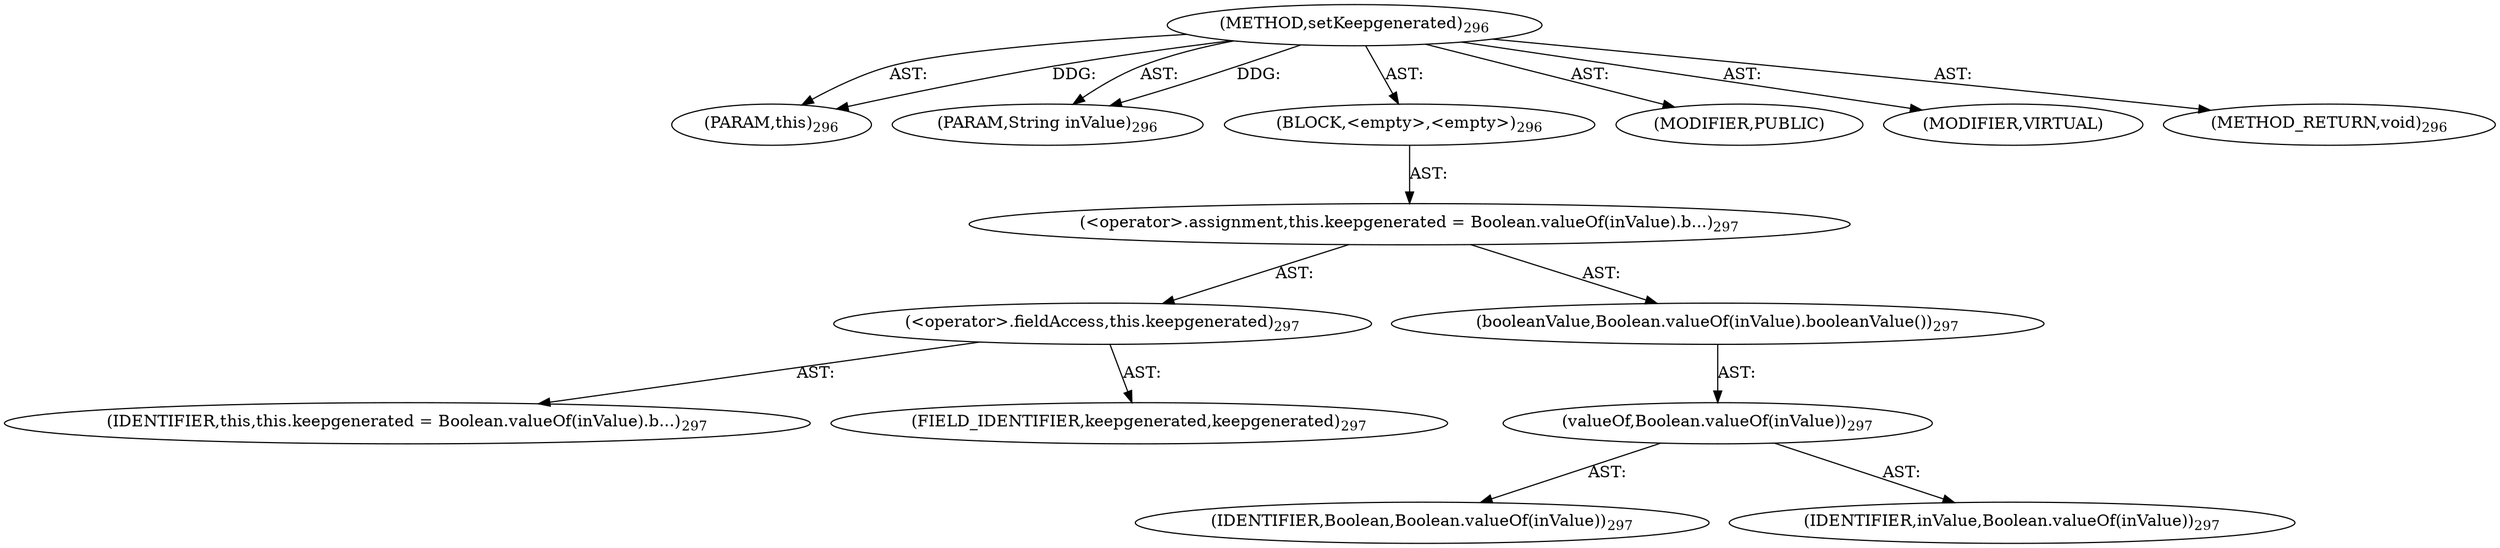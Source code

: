 digraph "setKeepgenerated" {  
"111669149706" [label = <(METHOD,setKeepgenerated)<SUB>296</SUB>> ]
"115964117000" [label = <(PARAM,this)<SUB>296</SUB>> ]
"115964117031" [label = <(PARAM,String inValue)<SUB>296</SUB>> ]
"25769803787" [label = <(BLOCK,&lt;empty&gt;,&lt;empty&gt;)<SUB>296</SUB>> ]
"30064771102" [label = <(&lt;operator&gt;.assignment,this.keepgenerated = Boolean.valueOf(inValue).b...)<SUB>297</SUB>> ]
"30064771103" [label = <(&lt;operator&gt;.fieldAccess,this.keepgenerated)<SUB>297</SUB>> ]
"68719476744" [label = <(IDENTIFIER,this,this.keepgenerated = Boolean.valueOf(inValue).b...)<SUB>297</SUB>> ]
"55834574861" [label = <(FIELD_IDENTIFIER,keepgenerated,keepgenerated)<SUB>297</SUB>> ]
"30064771104" [label = <(booleanValue,Boolean.valueOf(inValue).booleanValue())<SUB>297</SUB>> ]
"30064771105" [label = <(valueOf,Boolean.valueOf(inValue))<SUB>297</SUB>> ]
"68719476807" [label = <(IDENTIFIER,Boolean,Boolean.valueOf(inValue))<SUB>297</SUB>> ]
"68719476808" [label = <(IDENTIFIER,inValue,Boolean.valueOf(inValue))<SUB>297</SUB>> ]
"133143986247" [label = <(MODIFIER,PUBLIC)> ]
"133143986248" [label = <(MODIFIER,VIRTUAL)> ]
"128849018890" [label = <(METHOD_RETURN,void)<SUB>296</SUB>> ]
  "111669149706" -> "115964117000"  [ label = "AST: "] 
  "111669149706" -> "115964117031"  [ label = "AST: "] 
  "111669149706" -> "25769803787"  [ label = "AST: "] 
  "111669149706" -> "133143986247"  [ label = "AST: "] 
  "111669149706" -> "133143986248"  [ label = "AST: "] 
  "111669149706" -> "128849018890"  [ label = "AST: "] 
  "25769803787" -> "30064771102"  [ label = "AST: "] 
  "30064771102" -> "30064771103"  [ label = "AST: "] 
  "30064771102" -> "30064771104"  [ label = "AST: "] 
  "30064771103" -> "68719476744"  [ label = "AST: "] 
  "30064771103" -> "55834574861"  [ label = "AST: "] 
  "30064771104" -> "30064771105"  [ label = "AST: "] 
  "30064771105" -> "68719476807"  [ label = "AST: "] 
  "30064771105" -> "68719476808"  [ label = "AST: "] 
  "111669149706" -> "115964117000"  [ label = "DDG: "] 
  "111669149706" -> "115964117031"  [ label = "DDG: "] 
}
